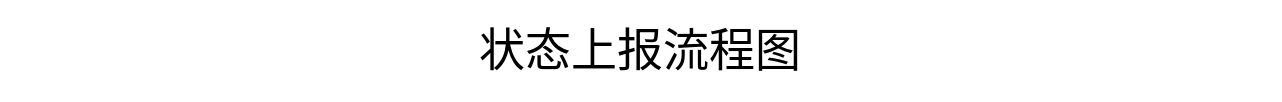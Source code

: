 <mxfile>
    <diagram id="wRWMsVfXmXAPAjD1yFaV" name="第 1 页">
        <mxGraphModel dx="1064" dy="833" grid="1" gridSize="10" guides="1" tooltips="1" connect="1" arrows="1" fold="1" page="1" pageScale="1" pageWidth="827" pageHeight="1169" math="0" shadow="0">
            <root>
                <mxCell id="0"/>
                <mxCell id="1" parent="0"/>
                <mxCell id="2" value="状态上报流程图" style="text;html=1;strokeColor=none;fillColor=none;align=center;verticalAlign=middle;whiteSpace=wrap;rounded=0;fontSize=23;" vertex="1" parent="1">
                    <mxGeometry x="80" y="120" width="640" height="50" as="geometry"/>
                </mxCell>
            </root>
        </mxGraphModel>
    </diagram>
</mxfile>